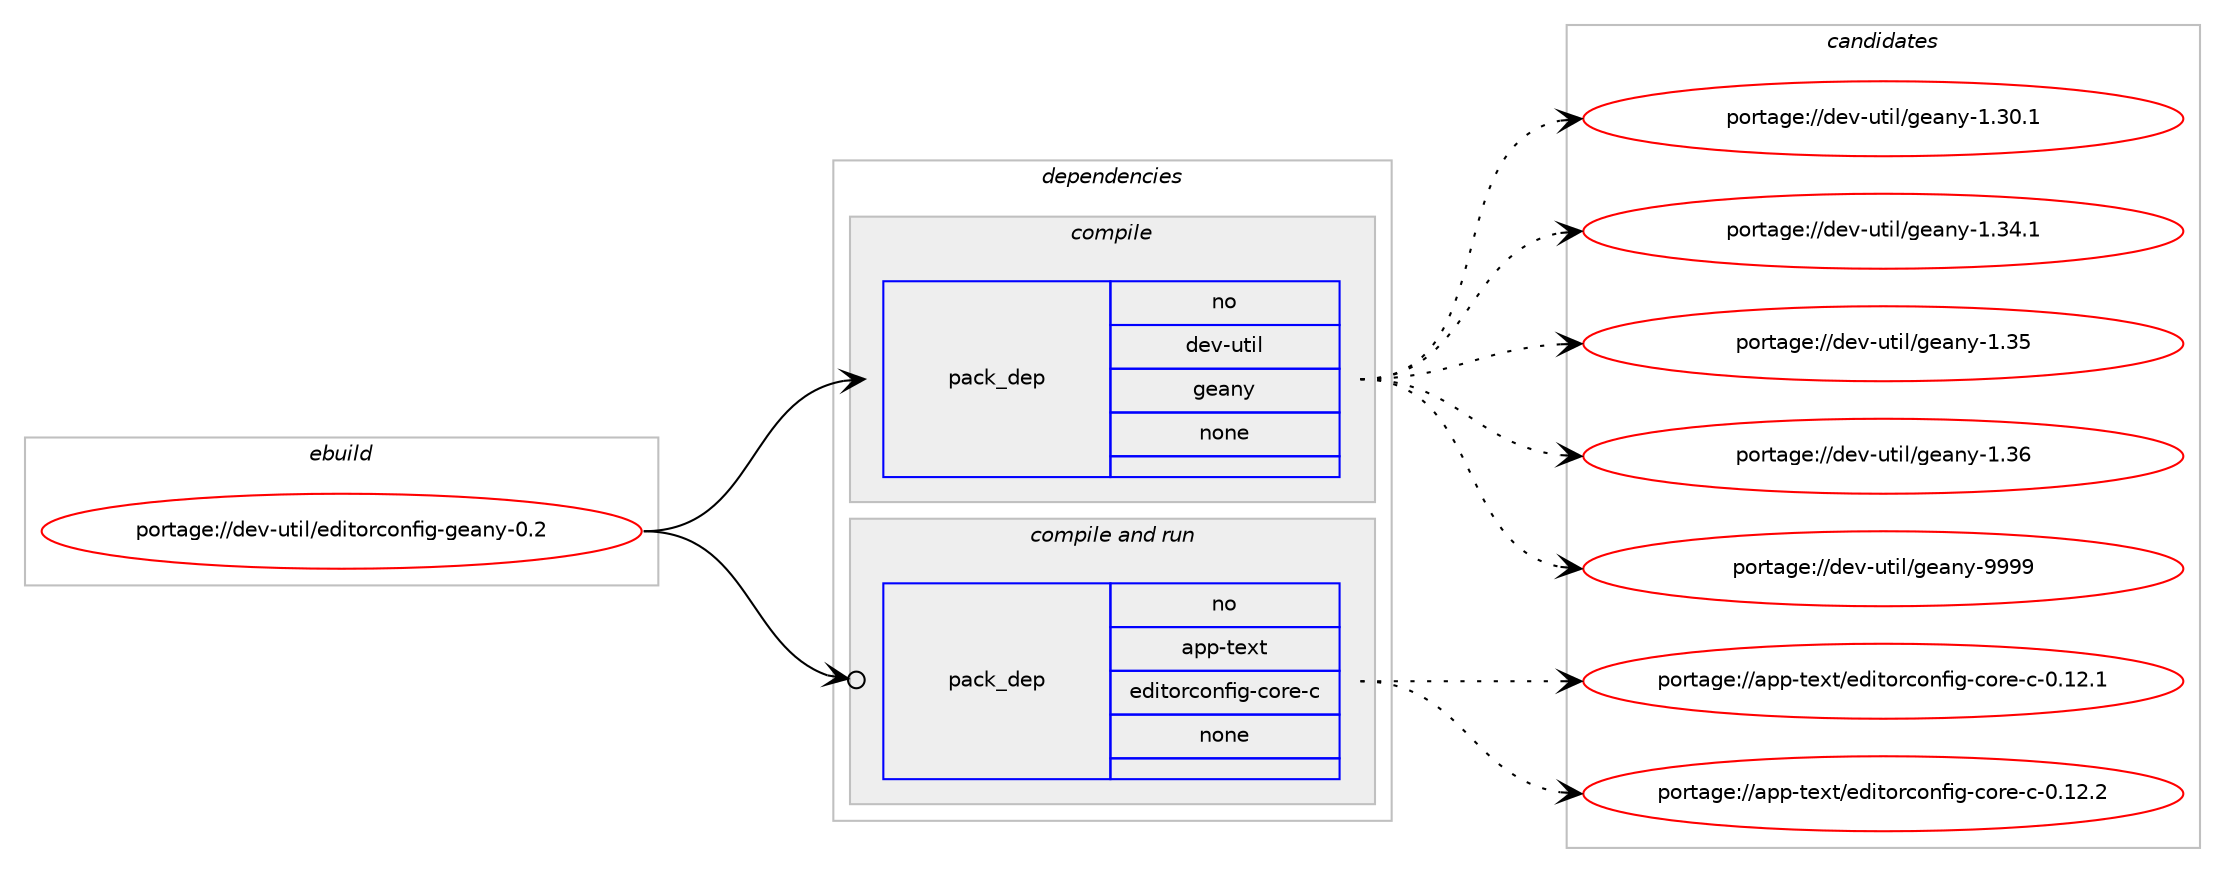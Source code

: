 digraph prolog {

# *************
# Graph options
# *************

newrank=true;
concentrate=true;
compound=true;
graph [rankdir=LR,fontname=Helvetica,fontsize=10,ranksep=1.5];#, ranksep=2.5, nodesep=0.2];
edge  [arrowhead=vee];
node  [fontname=Helvetica,fontsize=10];

# **********
# The ebuild
# **********

subgraph cluster_leftcol {
color=gray;
rank=same;
label=<<i>ebuild</i>>;
id [label="portage://dev-util/editorconfig-geany-0.2", color=red, width=4, href="../dev-util/editorconfig-geany-0.2.svg"];
}

# ****************
# The dependencies
# ****************

subgraph cluster_midcol {
color=gray;
label=<<i>dependencies</i>>;
subgraph cluster_compile {
fillcolor="#eeeeee";
style=filled;
label=<<i>compile</i>>;
subgraph pack187231 {
dependency261984 [label=<<TABLE BORDER="0" CELLBORDER="1" CELLSPACING="0" CELLPADDING="4" WIDTH="220"><TR><TD ROWSPAN="6" CELLPADDING="30">pack_dep</TD></TR><TR><TD WIDTH="110">no</TD></TR><TR><TD>dev-util</TD></TR><TR><TD>geany</TD></TR><TR><TD>none</TD></TR><TR><TD></TD></TR></TABLE>>, shape=none, color=blue];
}
id:e -> dependency261984:w [weight=20,style="solid",arrowhead="vee"];
}
subgraph cluster_compileandrun {
fillcolor="#eeeeee";
style=filled;
label=<<i>compile and run</i>>;
subgraph pack187232 {
dependency261985 [label=<<TABLE BORDER="0" CELLBORDER="1" CELLSPACING="0" CELLPADDING="4" WIDTH="220"><TR><TD ROWSPAN="6" CELLPADDING="30">pack_dep</TD></TR><TR><TD WIDTH="110">no</TD></TR><TR><TD>app-text</TD></TR><TR><TD>editorconfig-core-c</TD></TR><TR><TD>none</TD></TR><TR><TD></TD></TR></TABLE>>, shape=none, color=blue];
}
id:e -> dependency261985:w [weight=20,style="solid",arrowhead="odotvee"];
}
subgraph cluster_run {
fillcolor="#eeeeee";
style=filled;
label=<<i>run</i>>;
}
}

# **************
# The candidates
# **************

subgraph cluster_choices {
rank=same;
color=gray;
label=<<i>candidates</i>>;

subgraph choice187231 {
color=black;
nodesep=1;
choiceportage10010111845117116105108471031019711012145494651484649 [label="portage://dev-util/geany-1.30.1", color=red, width=4,href="../dev-util/geany-1.30.1.svg"];
choiceportage10010111845117116105108471031019711012145494651524649 [label="portage://dev-util/geany-1.34.1", color=red, width=4,href="../dev-util/geany-1.34.1.svg"];
choiceportage1001011184511711610510847103101971101214549465153 [label="portage://dev-util/geany-1.35", color=red, width=4,href="../dev-util/geany-1.35.svg"];
choiceportage1001011184511711610510847103101971101214549465154 [label="portage://dev-util/geany-1.36", color=red, width=4,href="../dev-util/geany-1.36.svg"];
choiceportage1001011184511711610510847103101971101214557575757 [label="portage://dev-util/geany-9999", color=red, width=4,href="../dev-util/geany-9999.svg"];
dependency261984:e -> choiceportage10010111845117116105108471031019711012145494651484649:w [style=dotted,weight="100"];
dependency261984:e -> choiceportage10010111845117116105108471031019711012145494651524649:w [style=dotted,weight="100"];
dependency261984:e -> choiceportage1001011184511711610510847103101971101214549465153:w [style=dotted,weight="100"];
dependency261984:e -> choiceportage1001011184511711610510847103101971101214549465154:w [style=dotted,weight="100"];
dependency261984:e -> choiceportage1001011184511711610510847103101971101214557575757:w [style=dotted,weight="100"];
}
subgraph choice187232 {
color=black;
nodesep=1;
choiceportage971121124511610112011647101100105116111114991111101021051034599111114101459945484649504649 [label="portage://app-text/editorconfig-core-c-0.12.1", color=red, width=4,href="../app-text/editorconfig-core-c-0.12.1.svg"];
choiceportage971121124511610112011647101100105116111114991111101021051034599111114101459945484649504650 [label="portage://app-text/editorconfig-core-c-0.12.2", color=red, width=4,href="../app-text/editorconfig-core-c-0.12.2.svg"];
dependency261985:e -> choiceportage971121124511610112011647101100105116111114991111101021051034599111114101459945484649504649:w [style=dotted,weight="100"];
dependency261985:e -> choiceportage971121124511610112011647101100105116111114991111101021051034599111114101459945484649504650:w [style=dotted,weight="100"];
}
}

}
